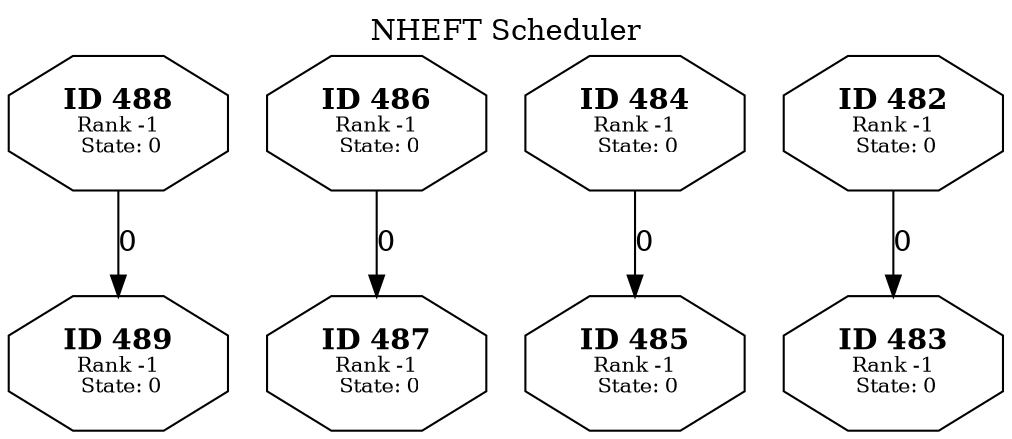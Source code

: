 // Generated in NHEFTScheduler
digraph TargetTaskGraph {
  labelloc="t";
  label="NHEFT Scheduler";
  V489 [label=<<B>ID 489</B><BR /><FONT POINT-SIZE="10">Rank -1<BR /> State: 0</FONT>> shape=octagon];
  V488 [label=<<B>ID 488</B><BR /><FONT POINT-SIZE="10">Rank -1<BR /> State: 0</FONT>> shape=octagon];
  V488 -> V489 [color="black" label=<0>];
  V487 [label=<<B>ID 487</B><BR /><FONT POINT-SIZE="10">Rank -1<BR /> State: 0</FONT>> shape=octagon];
  V486 [label=<<B>ID 486</B><BR /><FONT POINT-SIZE="10">Rank -1<BR /> State: 0</FONT>> shape=octagon];
  V486 -> V487 [color="black" label=<0>];
  V485 [label=<<B>ID 485</B><BR /><FONT POINT-SIZE="10">Rank -1<BR /> State: 0</FONT>> shape=octagon];
  V484 [label=<<B>ID 484</B><BR /><FONT POINT-SIZE="10">Rank -1<BR /> State: 0</FONT>> shape=octagon];
  V484 -> V485 [color="black" label=<0>];
  V483 [label=<<B>ID 483</B><BR /><FONT POINT-SIZE="10">Rank -1<BR /> State: 0</FONT>> shape=octagon];
  V482 [label=<<B>ID 482</B><BR /><FONT POINT-SIZE="10">Rank -1<BR /> State: 0</FONT>> shape=octagon];
  V482 -> V483 [color="black" label=<0>];
}
